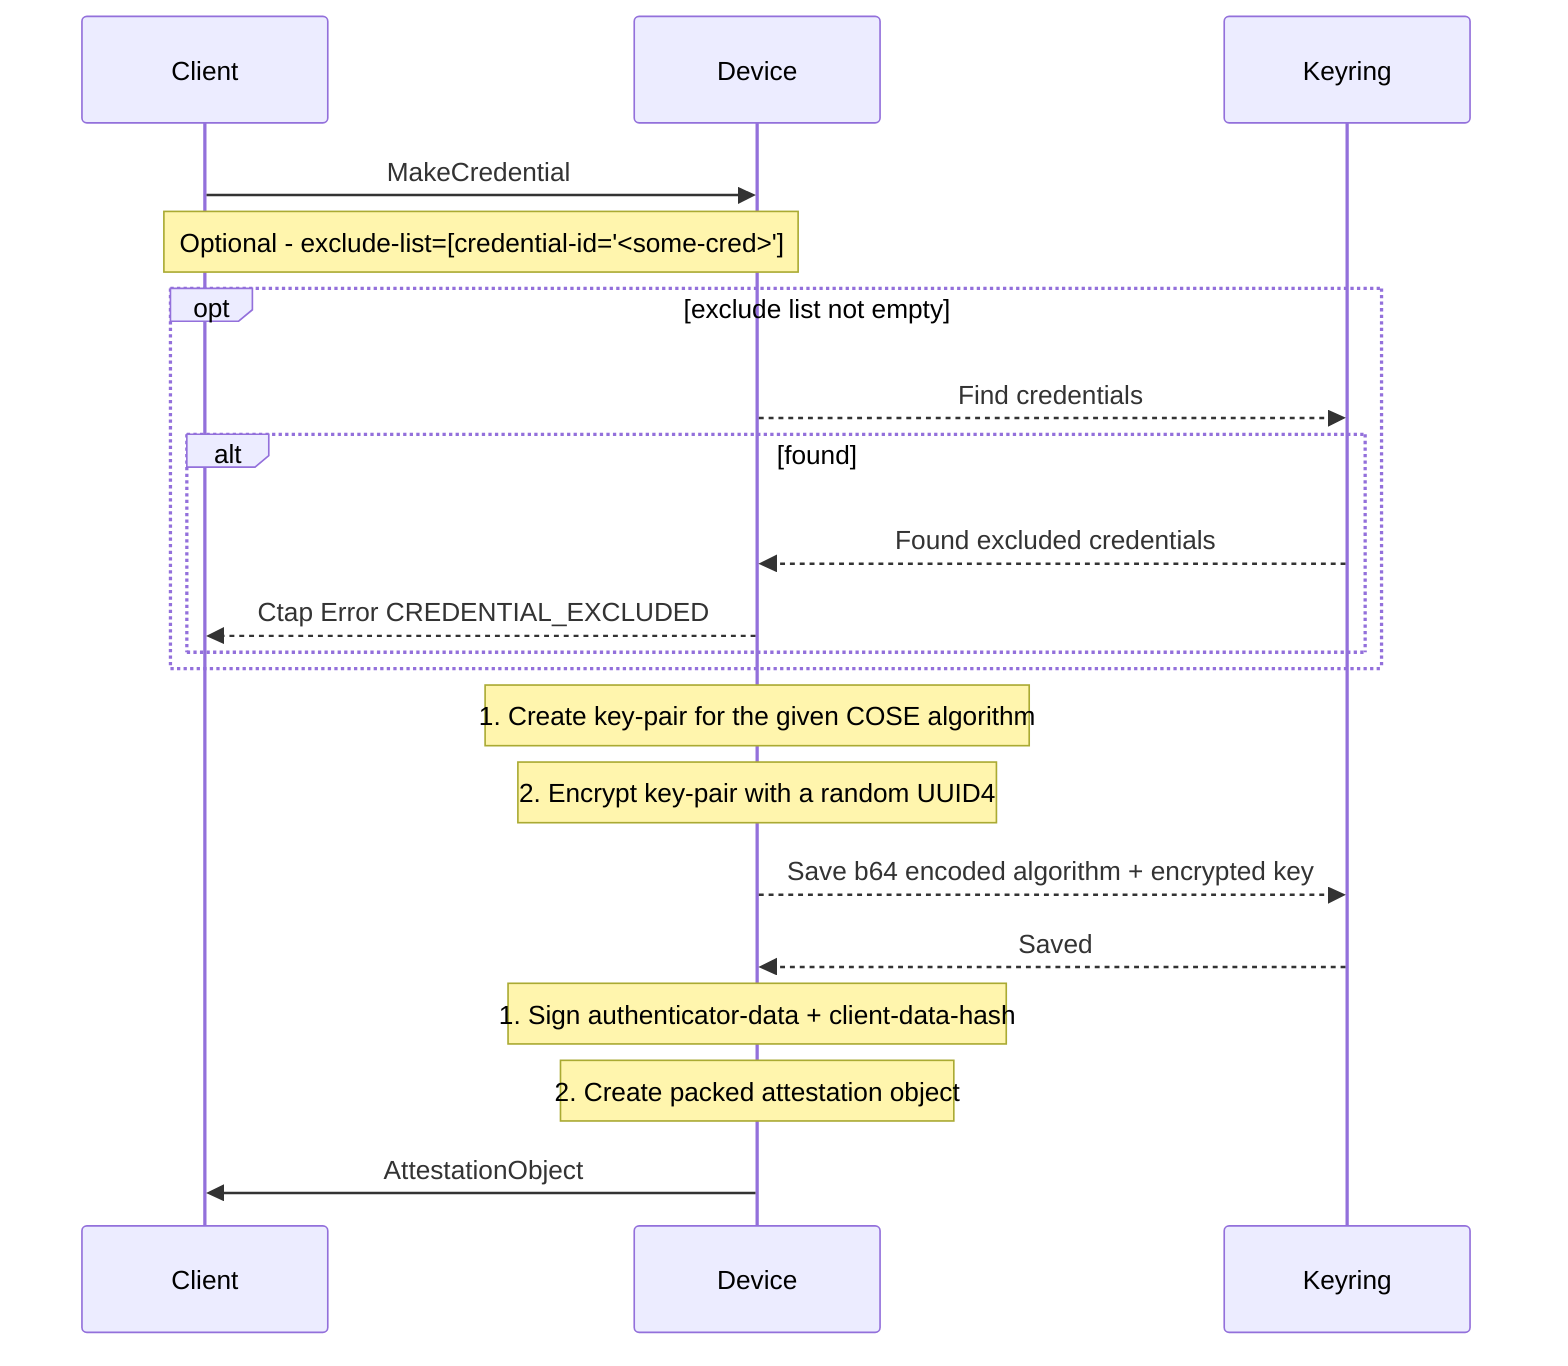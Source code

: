 sequenceDiagram
    Client->>Device: MakeCredential
    Note over Client,Device: Optional - exclude-list=[credential-id='<some-cred>']

    opt exclude list not empty
        Device-->>Keyring: Find credentials
        alt found
            Keyring-->>Device: Found excluded credentials
            Device-->>Client: Ctap Error CREDENTIAL_EXCLUDED
        end
    end

    Note over Device: 1. Create key-pair for the given COSE algorithm
    Note over Device: 2. Encrypt key-pair with a random UUID4

    Device-->>Keyring: Save b64 encoded algorithm + encrypted key
    Keyring-->>Device: Saved

    Note over Device: 1. Sign authenticator-data + client-data-hash
    Note over Device: 2. Create packed attestation object

    Device->>Client: AttestationObject